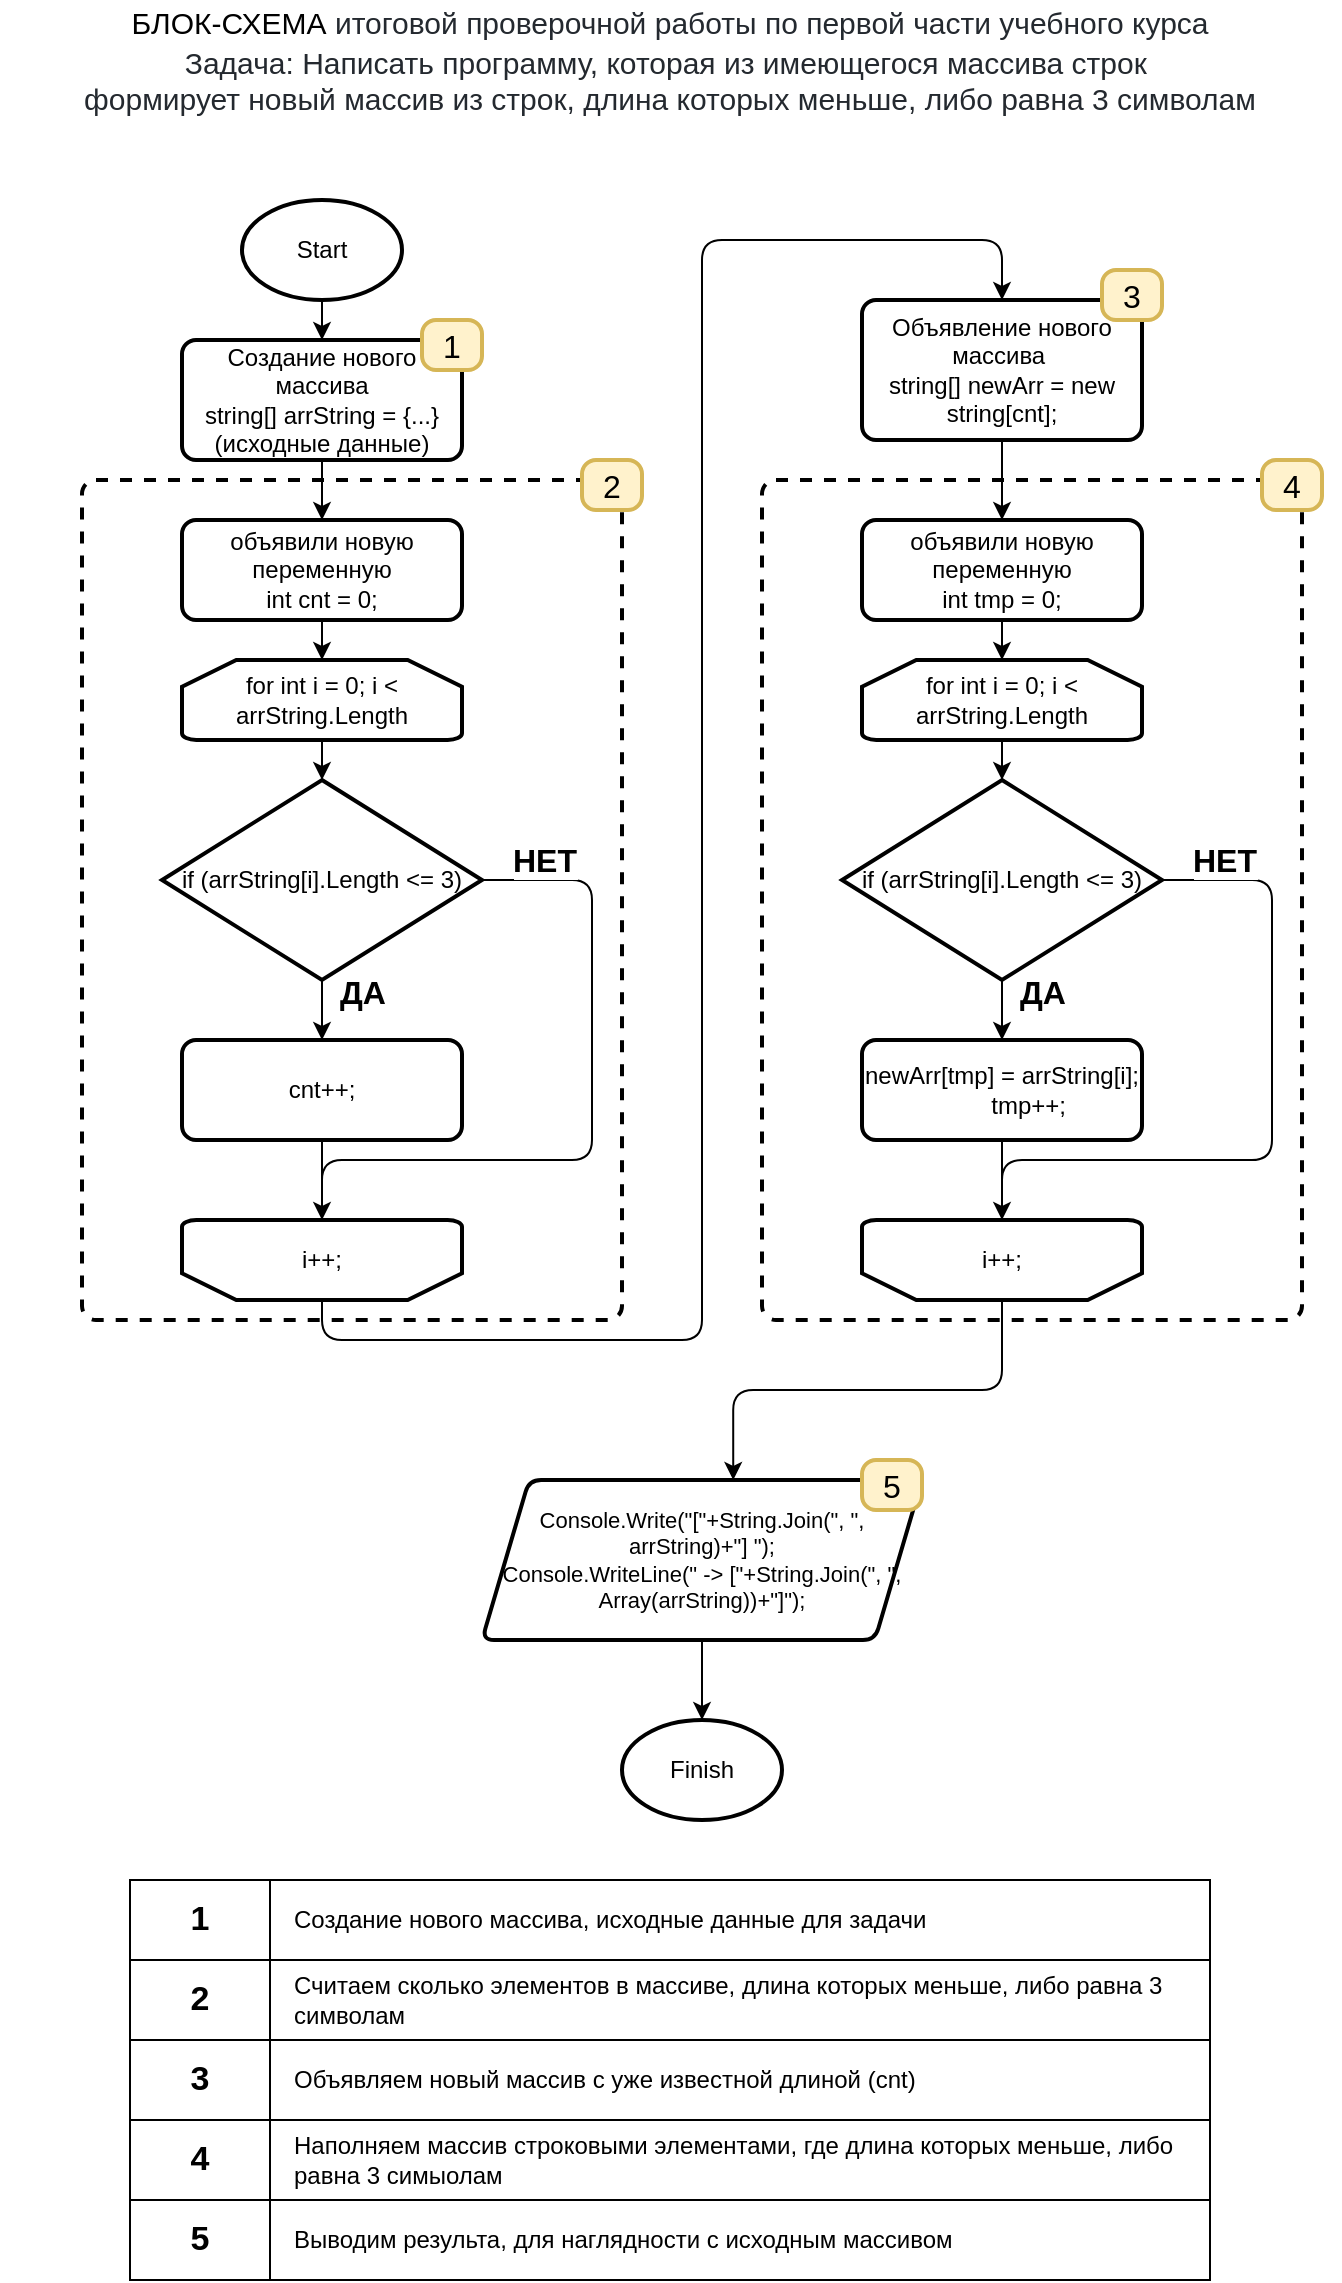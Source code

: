 <mxfile>
    <diagram id="kwLskkXhCMNcwtRpP9QN" name="Страница 1">
        <mxGraphModel dx="918" dy="327" grid="1" gridSize="10" guides="1" tooltips="1" connect="1" arrows="1" fold="1" page="1" pageScale="1" pageWidth="827" pageHeight="1169" math="0" shadow="0">
            <root>
                <mxCell id="0"/>
                <mxCell id="1" parent="0"/>
                <mxCell id="23" value="" style="rounded=1;whiteSpace=wrap;html=1;absoluteArcSize=1;arcSize=14;strokeWidth=2;fontSize=16;dashed=1;" parent="1" vertex="1">
                    <mxGeometry x="120" y="250" width="270" height="420" as="geometry"/>
                </mxCell>
                <mxCell id="18" style="edgeStyle=none;html=1;exitX=0.5;exitY=1;exitDx=0;exitDy=0;exitPerimeter=0;entryX=0.5;entryY=0;entryDx=0;entryDy=0;entryPerimeter=0;fontSize=16;" parent="1" source="6" target="14" edge="1">
                    <mxGeometry relative="1" as="geometry"/>
                </mxCell>
                <mxCell id="6" value="for int i = 0; i &amp;lt; arrString.Length" style="strokeWidth=2;html=1;shape=mxgraph.flowchart.loop_limit;whiteSpace=wrap;" parent="1" vertex="1">
                    <mxGeometry x="170" y="340" width="140" height="40" as="geometry"/>
                </mxCell>
                <mxCell id="13" style="edgeStyle=none;html=1;exitX=0.5;exitY=1;exitDx=0;exitDy=0;entryX=0.5;entryY=0;entryDx=0;entryDy=0;entryPerimeter=0;" parent="1" source="7" target="6" edge="1">
                    <mxGeometry relative="1" as="geometry"/>
                </mxCell>
                <mxCell id="7" value="&lt;span&gt;объявили новую переменную&lt;/span&gt;&lt;br&gt;&lt;span&gt;int cnt = 0;&lt;/span&gt;" style="rounded=1;whiteSpace=wrap;html=1;absoluteArcSize=1;arcSize=14;strokeWidth=2;" parent="1" vertex="1">
                    <mxGeometry x="170" y="270" width="140" height="50" as="geometry"/>
                </mxCell>
                <mxCell id="12" style="edgeStyle=none;html=1;entryX=0.5;entryY=0;entryDx=0;entryDy=0;" parent="1" source="8" target="7" edge="1">
                    <mxGeometry relative="1" as="geometry"/>
                </mxCell>
                <mxCell id="8" value="&lt;span&gt;Создание нового массива &lt;br&gt;&lt;/span&gt;&lt;span&gt;string[] arrString = {...}&lt;br&gt;(исходные данные)&lt;/span&gt;" style="rounded=1;whiteSpace=wrap;html=1;absoluteArcSize=1;arcSize=14;strokeWidth=2;" parent="1" vertex="1">
                    <mxGeometry x="170" y="180" width="140" height="60" as="geometry"/>
                </mxCell>
                <mxCell id="11" style="edgeStyle=none;html=1;entryX=0.5;entryY=0;entryDx=0;entryDy=0;" parent="1" source="9" target="8" edge="1">
                    <mxGeometry relative="1" as="geometry"/>
                </mxCell>
                <mxCell id="9" value="&lt;span&gt;Start&lt;/span&gt;" style="strokeWidth=2;html=1;shape=mxgraph.flowchart.start_2;whiteSpace=wrap;" parent="1" vertex="1">
                    <mxGeometry x="200" y="110" width="80" height="50" as="geometry"/>
                </mxCell>
                <mxCell id="16" value="ДА" style="edgeStyle=none;html=1;entryX=0.5;entryY=0;entryDx=0;entryDy=0;fontStyle=1;fontSize=16;" parent="1" source="14" target="15" edge="1">
                    <mxGeometry x="-0.6" y="20" relative="1" as="geometry">
                        <mxPoint as="offset"/>
                    </mxGeometry>
                </mxCell>
                <mxCell id="22" value="НЕТ" style="edgeStyle=orthogonalEdgeStyle;html=1;fontSize=16;entryX=0.5;entryY=1;entryDx=0;entryDy=0;entryPerimeter=0;fontStyle=1;exitX=1;exitY=0.5;exitDx=0;exitDy=0;exitPerimeter=0;" parent="1" source="14" edge="1">
                    <mxGeometry x="-0.84" y="10" relative="1" as="geometry">
                        <mxPoint x="245" y="640" as="targetPoint"/>
                        <mxPoint x="325" y="450" as="sourcePoint"/>
                        <Array as="points">
                            <mxPoint x="375" y="450"/>
                            <mxPoint x="375" y="590"/>
                            <mxPoint x="240" y="590"/>
                            <mxPoint x="240" y="640"/>
                        </Array>
                        <mxPoint as="offset"/>
                    </mxGeometry>
                </mxCell>
                <mxCell id="14" value="if (arrString[i].Length &amp;lt;= 3)" style="strokeWidth=2;html=1;shape=mxgraph.flowchart.decision;whiteSpace=wrap;" parent="1" vertex="1">
                    <mxGeometry x="160" y="400" width="160" height="100" as="geometry"/>
                </mxCell>
                <mxCell id="20" style="edgeStyle=none;html=1;entryX=0.5;entryY=1;entryDx=0;entryDy=0;entryPerimeter=0;fontSize=16;" parent="1" source="15" target="19" edge="1">
                    <mxGeometry relative="1" as="geometry"/>
                </mxCell>
                <mxCell id="15" value="cnt++;" style="rounded=1;whiteSpace=wrap;html=1;absoluteArcSize=1;arcSize=14;strokeWidth=2;" parent="1" vertex="1">
                    <mxGeometry x="170" y="530" width="140" height="50" as="geometry"/>
                </mxCell>
                <mxCell id="43" style="edgeStyle=orthogonalEdgeStyle;html=1;entryX=0.5;entryY=0;entryDx=0;entryDy=0;fontSize=16;" parent="1" source="19" target="26" edge="1">
                    <mxGeometry relative="1" as="geometry">
                        <Array as="points">
                            <mxPoint x="240" y="680"/>
                            <mxPoint x="430" y="680"/>
                            <mxPoint x="430" y="130"/>
                            <mxPoint x="580" y="130"/>
                        </Array>
                    </mxGeometry>
                </mxCell>
                <mxCell id="19" value="&lt;span&gt;i++;&lt;/span&gt;" style="strokeWidth=2;html=1;shape=mxgraph.flowchart.loop_limit;whiteSpace=wrap;direction=west;" parent="1" vertex="1">
                    <mxGeometry x="170" y="620" width="140" height="40" as="geometry"/>
                </mxCell>
                <mxCell id="24" value="1" style="rounded=1;whiteSpace=wrap;html=1;absoluteArcSize=1;arcSize=14;strokeWidth=2;fontSize=16;fillColor=#fff2cc;strokeColor=#d6b656;" parent="1" vertex="1">
                    <mxGeometry x="290" y="170" width="30" height="25" as="geometry"/>
                </mxCell>
                <mxCell id="25" value="2" style="rounded=1;whiteSpace=wrap;html=1;absoluteArcSize=1;arcSize=14;strokeWidth=2;fontSize=16;fillColor=#fff2cc;strokeColor=#d6b656;" parent="1" vertex="1">
                    <mxGeometry x="370" y="240" width="30" height="25" as="geometry"/>
                </mxCell>
                <mxCell id="26" value="&lt;span&gt;Объявление нового массива&amp;nbsp;&lt;br&gt;&lt;/span&gt;string[] newArr = new string[cnt];" style="rounded=1;whiteSpace=wrap;html=1;absoluteArcSize=1;arcSize=14;strokeWidth=2;" parent="1" vertex="1">
                    <mxGeometry x="510" y="160" width="140" height="70" as="geometry"/>
                </mxCell>
                <mxCell id="28" value="" style="rounded=1;whiteSpace=wrap;html=1;absoluteArcSize=1;arcSize=14;strokeWidth=2;fontSize=16;dashed=1;" parent="1" vertex="1">
                    <mxGeometry x="460" y="250" width="270" height="420" as="geometry"/>
                </mxCell>
                <mxCell id="29" style="edgeStyle=none;html=1;exitX=0.5;exitY=1;exitDx=0;exitDy=0;exitPerimeter=0;entryX=0.5;entryY=0;entryDx=0;entryDy=0;entryPerimeter=0;fontSize=16;" parent="1" source="30" target="36" edge="1">
                    <mxGeometry relative="1" as="geometry"/>
                </mxCell>
                <mxCell id="30" value="for int i = 0; i &amp;lt; arrString.Length" style="strokeWidth=2;html=1;shape=mxgraph.flowchart.loop_limit;whiteSpace=wrap;" parent="1" vertex="1">
                    <mxGeometry x="510" y="340" width="140" height="40" as="geometry"/>
                </mxCell>
                <mxCell id="31" style="edgeStyle=none;html=1;exitX=0.5;exitY=1;exitDx=0;exitDy=0;entryX=0.5;entryY=0;entryDx=0;entryDy=0;entryPerimeter=0;" parent="1" source="32" target="30" edge="1">
                    <mxGeometry relative="1" as="geometry"/>
                </mxCell>
                <mxCell id="32" value="&lt;span&gt;объявили новую переменную&lt;/span&gt;&lt;br&gt;int tmp = 0;" style="rounded=1;whiteSpace=wrap;html=1;absoluteArcSize=1;arcSize=14;strokeWidth=2;" parent="1" vertex="1">
                    <mxGeometry x="510" y="270" width="140" height="50" as="geometry"/>
                </mxCell>
                <mxCell id="33" style="edgeStyle=none;html=1;entryX=0.5;entryY=0;entryDx=0;entryDy=0;exitX=0.5;exitY=1;exitDx=0;exitDy=0;" parent="1" source="26" target="32" edge="1">
                    <mxGeometry relative="1" as="geometry">
                        <mxPoint x="580" y="240" as="sourcePoint"/>
                    </mxGeometry>
                </mxCell>
                <mxCell id="34" value="ДА" style="edgeStyle=none;html=1;entryX=0.5;entryY=0;entryDx=0;entryDy=0;fontStyle=1;fontSize=16;" parent="1" source="36" target="38" edge="1">
                    <mxGeometry x="-0.6" y="20" relative="1" as="geometry">
                        <mxPoint as="offset"/>
                    </mxGeometry>
                </mxCell>
                <mxCell id="35" value="НЕТ" style="edgeStyle=orthogonalEdgeStyle;html=1;fontSize=16;entryX=0.5;entryY=1;entryDx=0;entryDy=0;entryPerimeter=0;fontStyle=1;exitX=1;exitY=0.5;exitDx=0;exitDy=0;exitPerimeter=0;" parent="1" source="36" edge="1">
                    <mxGeometry x="-0.84" y="10" relative="1" as="geometry">
                        <mxPoint x="585" y="640" as="targetPoint"/>
                        <mxPoint x="665" y="450" as="sourcePoint"/>
                        <Array as="points">
                            <mxPoint x="715" y="450"/>
                            <mxPoint x="715" y="590"/>
                            <mxPoint x="580" y="590"/>
                            <mxPoint x="580" y="640"/>
                        </Array>
                        <mxPoint as="offset"/>
                    </mxGeometry>
                </mxCell>
                <mxCell id="36" value="if (arrString[i].Length &amp;lt;= 3)" style="strokeWidth=2;html=1;shape=mxgraph.flowchart.decision;whiteSpace=wrap;" parent="1" vertex="1">
                    <mxGeometry x="500" y="400" width="160" height="100" as="geometry"/>
                </mxCell>
                <mxCell id="37" style="edgeStyle=none;html=1;entryX=0.5;entryY=1;entryDx=0;entryDy=0;entryPerimeter=0;fontSize=16;" parent="1" source="38" target="39" edge="1">
                    <mxGeometry relative="1" as="geometry"/>
                </mxCell>
                <mxCell id="38" value="&lt;div&gt;newArr[tmp] = arrString[i];&lt;/div&gt;&lt;div&gt;&amp;nbsp; &amp;nbsp; &amp;nbsp; &amp;nbsp; tmp++;&lt;/div&gt;" style="rounded=1;whiteSpace=wrap;html=1;absoluteArcSize=1;arcSize=14;strokeWidth=2;" parent="1" vertex="1">
                    <mxGeometry x="510" y="530" width="140" height="50" as="geometry"/>
                </mxCell>
                <mxCell id="45" style="edgeStyle=orthogonalEdgeStyle;html=1;entryX=0.571;entryY=0;entryDx=0;entryDy=0;entryPerimeter=0;fontSize=12;" parent="1" source="39" target="44" edge="1">
                    <mxGeometry relative="1" as="geometry"/>
                </mxCell>
                <mxCell id="39" value="&lt;span&gt;i++;&lt;/span&gt;" style="strokeWidth=2;html=1;shape=mxgraph.flowchart.loop_limit;whiteSpace=wrap;direction=west;" parent="1" vertex="1">
                    <mxGeometry x="510" y="620" width="140" height="40" as="geometry"/>
                </mxCell>
                <mxCell id="40" value="4" style="rounded=1;whiteSpace=wrap;html=1;absoluteArcSize=1;arcSize=14;strokeWidth=2;fontSize=16;fillColor=#fff2cc;strokeColor=#d6b656;" parent="1" vertex="1">
                    <mxGeometry x="710" y="240" width="30" height="25" as="geometry"/>
                </mxCell>
                <mxCell id="41" value="3" style="rounded=1;whiteSpace=wrap;html=1;absoluteArcSize=1;arcSize=14;strokeWidth=2;fontSize=16;fillColor=#fff2cc;strokeColor=#d6b656;" parent="1" vertex="1">
                    <mxGeometry x="630" y="145" width="30" height="25" as="geometry"/>
                </mxCell>
                <mxCell id="48" style="edgeStyle=orthogonalEdgeStyle;html=1;entryX=0.5;entryY=0;entryDx=0;entryDy=0;entryPerimeter=0;fontSize=12;" parent="1" source="44" target="47" edge="1">
                    <mxGeometry relative="1" as="geometry"/>
                </mxCell>
                <mxCell id="44" value="&lt;div style=&quot;font-size: 11px&quot;&gt;&lt;div&gt;Console.Write(&quot;[&quot;+String.Join(&quot;, &quot;, arrString)+&quot;] &quot;);&lt;/div&gt;&lt;div&gt;Console.WriteLine(&quot; -&amp;gt; [&quot;+String.Join(&quot;, &quot;, Array(arrString))+&quot;]&quot;);&lt;/div&gt;&lt;/div&gt;" style="shape=parallelogram;html=1;strokeWidth=2;perimeter=parallelogramPerimeter;whiteSpace=wrap;rounded=1;arcSize=12;size=0.107;fontSize=16;" parent="1" vertex="1">
                    <mxGeometry x="320" y="750" width="220" height="80" as="geometry"/>
                </mxCell>
                <mxCell id="46" value="5" style="rounded=1;whiteSpace=wrap;html=1;absoluteArcSize=1;arcSize=14;strokeWidth=2;fontSize=16;fillColor=#fff2cc;strokeColor=#d6b656;" parent="1" vertex="1">
                    <mxGeometry x="510" y="740" width="30" height="25" as="geometry"/>
                </mxCell>
                <mxCell id="47" value="Finish" style="strokeWidth=2;html=1;shape=mxgraph.flowchart.start_2;whiteSpace=wrap;" parent="1" vertex="1">
                    <mxGeometry x="390" y="870" width="80" height="50" as="geometry"/>
                </mxCell>
                <mxCell id="65" value="" style="shape=table;startSize=0;container=1;collapsible=0;childLayout=tableLayout;fontSize=12;" parent="1" vertex="1">
                    <mxGeometry x="144" y="950" width="540" height="200" as="geometry"/>
                </mxCell>
                <mxCell id="66" value="" style="shape=partialRectangle;collapsible=0;dropTarget=0;pointerEvents=0;fillColor=none;top=0;left=0;bottom=0;right=0;points=[[0,0.5],[1,0.5]];portConstraint=eastwest;fontSize=12;" parent="65" vertex="1">
                    <mxGeometry width="540" height="40" as="geometry"/>
                </mxCell>
                <mxCell id="67" value="1" style="shape=partialRectangle;html=1;whiteSpace=wrap;connectable=0;overflow=hidden;fillColor=none;top=0;left=0;bottom=0;right=0;pointerEvents=1;fontSize=17;fontStyle=1" parent="66" vertex="1">
                    <mxGeometry width="70" height="40" as="geometry">
                        <mxRectangle width="70" height="40" as="alternateBounds"/>
                    </mxGeometry>
                </mxCell>
                <mxCell id="68" value="Создание нового массива, исходные данные для задачи" style="shape=partialRectangle;html=1;whiteSpace=wrap;connectable=0;overflow=hidden;fillColor=none;top=0;left=0;bottom=0;right=0;pointerEvents=1;fontSize=12;align=left;spacingLeft=10;" parent="66" vertex="1">
                    <mxGeometry x="70" width="470" height="40" as="geometry">
                        <mxRectangle width="470" height="40" as="alternateBounds"/>
                    </mxGeometry>
                </mxCell>
                <mxCell id="69" value="" style="shape=partialRectangle;collapsible=0;dropTarget=0;pointerEvents=0;fillColor=none;top=0;left=0;bottom=0;right=0;points=[[0,0.5],[1,0.5]];portConstraint=eastwest;fontSize=12;" parent="65" vertex="1">
                    <mxGeometry y="40" width="540" height="40" as="geometry"/>
                </mxCell>
                <mxCell id="70" value="2" style="shape=partialRectangle;html=1;whiteSpace=wrap;connectable=0;overflow=hidden;fillColor=none;top=0;left=0;bottom=0;right=0;pointerEvents=1;fontSize=17;fontStyle=1" parent="69" vertex="1">
                    <mxGeometry width="70" height="40" as="geometry">
                        <mxRectangle width="70" height="40" as="alternateBounds"/>
                    </mxGeometry>
                </mxCell>
                <mxCell id="71" value="Считаем сколько элементов в массиве, длина которых меньше, либо равна 3 символам" style="shape=partialRectangle;html=1;whiteSpace=wrap;connectable=0;overflow=hidden;fillColor=none;top=0;left=0;bottom=0;right=0;pointerEvents=1;fontSize=12;align=left;spacingLeft=10;" parent="69" vertex="1">
                    <mxGeometry x="70" width="470" height="40" as="geometry">
                        <mxRectangle width="470" height="40" as="alternateBounds"/>
                    </mxGeometry>
                </mxCell>
                <mxCell id="72" value="" style="shape=partialRectangle;collapsible=0;dropTarget=0;pointerEvents=0;fillColor=none;top=0;left=0;bottom=0;right=0;points=[[0,0.5],[1,0.5]];portConstraint=eastwest;fontSize=12;" parent="65" vertex="1">
                    <mxGeometry y="80" width="540" height="40" as="geometry"/>
                </mxCell>
                <mxCell id="73" value="3" style="shape=partialRectangle;html=1;whiteSpace=wrap;connectable=0;overflow=hidden;fillColor=none;top=0;left=0;bottom=0;right=0;pointerEvents=1;fontSize=17;fontStyle=1" parent="72" vertex="1">
                    <mxGeometry width="70" height="40" as="geometry">
                        <mxRectangle width="70" height="40" as="alternateBounds"/>
                    </mxGeometry>
                </mxCell>
                <mxCell id="74" value="Объявляем новый массив с уже известной длиной (cnt)" style="shape=partialRectangle;html=1;whiteSpace=wrap;connectable=0;overflow=hidden;fillColor=none;top=0;left=0;bottom=0;right=0;pointerEvents=1;fontSize=12;align=left;spacingLeft=10;" parent="72" vertex="1">
                    <mxGeometry x="70" width="470" height="40" as="geometry">
                        <mxRectangle width="470" height="40" as="alternateBounds"/>
                    </mxGeometry>
                </mxCell>
                <mxCell id="75" value="" style="shape=partialRectangle;collapsible=0;dropTarget=0;pointerEvents=0;fillColor=none;top=0;left=0;bottom=0;right=0;points=[[0,0.5],[1,0.5]];portConstraint=eastwest;fontSize=12;" parent="65" vertex="1">
                    <mxGeometry y="120" width="540" height="40" as="geometry"/>
                </mxCell>
                <mxCell id="76" value="4" style="shape=partialRectangle;html=1;whiteSpace=wrap;connectable=0;overflow=hidden;fillColor=none;top=0;left=0;bottom=0;right=0;pointerEvents=1;fontSize=17;fontStyle=1" parent="75" vertex="1">
                    <mxGeometry width="70" height="40" as="geometry">
                        <mxRectangle width="70" height="40" as="alternateBounds"/>
                    </mxGeometry>
                </mxCell>
                <mxCell id="77" value="Наполняем массив строковыми элементами, где длина которых меньше, либо равна 3 симыолам" style="shape=partialRectangle;html=1;whiteSpace=wrap;connectable=0;overflow=hidden;fillColor=none;top=0;left=0;bottom=0;right=0;pointerEvents=1;fontSize=12;align=left;spacingLeft=10;" parent="75" vertex="1">
                    <mxGeometry x="70" width="470" height="40" as="geometry">
                        <mxRectangle width="470" height="40" as="alternateBounds"/>
                    </mxGeometry>
                </mxCell>
                <mxCell id="78" value="" style="shape=partialRectangle;collapsible=0;dropTarget=0;pointerEvents=0;fillColor=none;top=0;left=0;bottom=0;right=0;points=[[0,0.5],[1,0.5]];portConstraint=eastwest;fontSize=12;" parent="65" vertex="1">
                    <mxGeometry y="160" width="540" height="40" as="geometry"/>
                </mxCell>
                <mxCell id="79" value="5" style="shape=partialRectangle;html=1;whiteSpace=wrap;connectable=0;overflow=hidden;fillColor=none;top=0;left=0;bottom=0;right=0;pointerEvents=1;fontSize=17;fontStyle=1" parent="78" vertex="1">
                    <mxGeometry width="70" height="40" as="geometry">
                        <mxRectangle width="70" height="40" as="alternateBounds"/>
                    </mxGeometry>
                </mxCell>
                <mxCell id="80" value="Выводим результа, для наглядности с исходным массивом" style="shape=partialRectangle;html=1;whiteSpace=wrap;connectable=0;overflow=hidden;fillColor=none;top=0;left=0;bottom=0;right=0;pointerEvents=1;fontSize=12;align=left;spacingLeft=10;" parent="78" vertex="1">
                    <mxGeometry x="70" width="470" height="40" as="geometry">
                        <mxRectangle width="470" height="40" as="alternateBounds"/>
                    </mxGeometry>
                </mxCell>
                <mxCell id="82" value="&lt;font style=&quot;font-size: 15px&quot;&gt;БЛОК-СХЕМА&amp;nbsp;&lt;span style=&quot;color: rgb(36 , 41 , 47) ; font-family: , , &amp;#34;sf mono&amp;#34; , &amp;#34;menlo&amp;#34; , &amp;#34;consolas&amp;#34; , &amp;#34;liberation mono&amp;#34; , monospace ; background-color: rgb(255 , 255 , 255)&quot;&gt;&lt;font style=&quot;font-size: 15px&quot;&gt;итоговой проверочной работы по первой части учебного курса&lt;br&gt;&lt;/font&gt;&lt;/span&gt;&lt;span style=&quot;background-color: rgb(255 , 255 , 255)&quot;&gt;&lt;div&gt;&lt;font color=&quot;#24292f&quot; style=&quot;font-size: 15px&quot;&gt;Задача: Написать программу, которая из имеющегося массива строк&amp;nbsp;&lt;/font&gt;&lt;/div&gt;&lt;div&gt;&lt;font color=&quot;#24292f&quot; style=&quot;font-size: 15px&quot;&gt;формирует новый массив из строк, длина которых меньше, либо равна 3 символам&lt;/font&gt;&lt;/div&gt;&lt;/span&gt;&lt;br&gt;&lt;/font&gt;" style="text;html=1;strokeColor=none;fillColor=none;align=center;verticalAlign=middle;whiteSpace=wrap;rounded=0;fontSize=17;" parent="1" vertex="1">
                    <mxGeometry x="79" y="10" width="670" height="80" as="geometry"/>
                </mxCell>
            </root>
        </mxGraphModel>
    </diagram>
</mxfile>